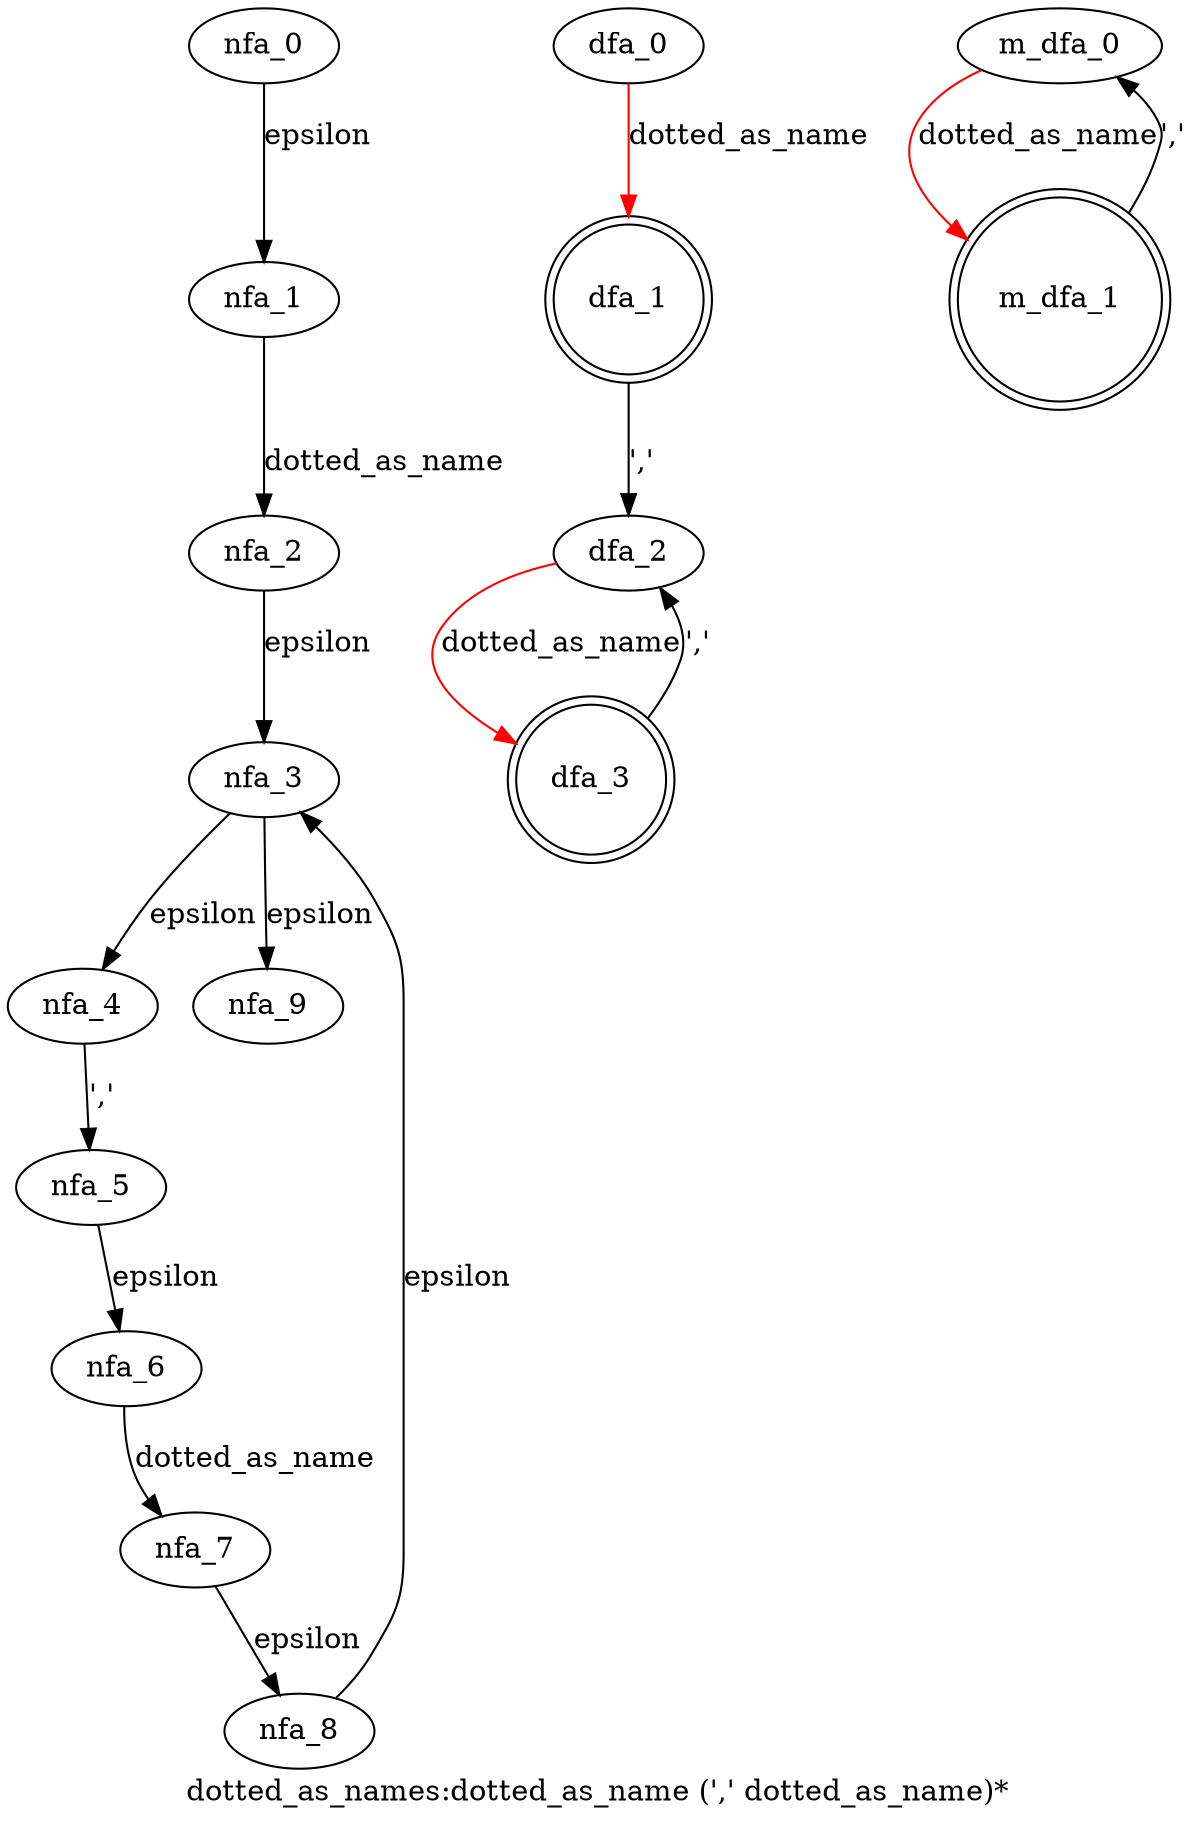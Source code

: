 digraph dotted_as_names {
 graph[label="dotted_as_names:dotted_as_name (',' dotted_as_name)*"]
 subgraph dotted_as_names_nfa {
  nfa_0->nfa_1[label="epsilon"]
  nfa_1->nfa_2[label="dotted_as_name"]
  nfa_2->nfa_3[label="epsilon"]
  nfa_3->nfa_4[label="epsilon"]
  nfa_4->nfa_5[label="','"]
  nfa_5->nfa_6[label="epsilon"]
  nfa_6->nfa_7[label="dotted_as_name"]
  nfa_7->nfa_8[label="epsilon"]
  nfa_8->nfa_3[label="epsilon"]
  nfa_3->nfa_9[label="epsilon"]
  }
 subgraph dotted_as_names_dfa {
  dfa_0->dfa_1[label="dotted_as_name",color=red]
  dfa_1->dfa_2[label="','"]
  dfa_2->dfa_3[label="dotted_as_name",color=red]
  dfa_3->dfa_2[label="','"]
  dfa_1[shape=doublecircle]
  dfa_3[shape=doublecircle]
  }
 subgraph dotted_as_names_m_dfa {
  m_dfa_0->m_dfa_1[label="dotted_as_name",color=red]
  m_dfa_1->m_dfa_0[label="','"]
  m_dfa_1[shape=doublecircle]
  }
}

